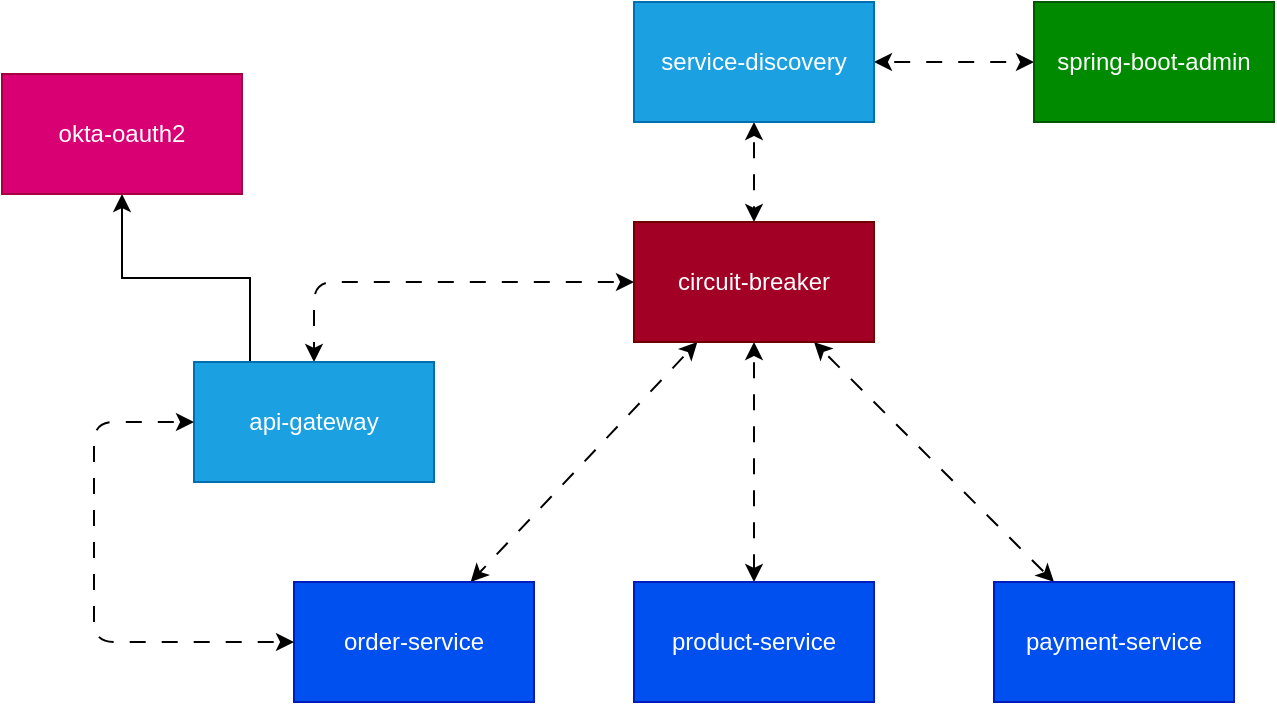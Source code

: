 <mxfile version="20.5.3" type="embed" pages="2"><diagram id="XC-l3KFPmQUoyB61InrK" name="Page-1"><mxGraphModel dx="1213" dy="416" grid="0" gridSize="10" guides="1" tooltips="1" connect="1" arrows="1" fold="1" page="1" pageScale="1" pageWidth="827" pageHeight="1169" math="0" shadow="0"><root><mxCell id="0"/><mxCell id="1" parent="0"/><mxCell id="4" value="" style="edgeStyle=none;html=1;startArrow=classic;startFill=1;flowAnimation=1;strokeColor=default;" parent="1" source="2" target="3" edge="1"><mxGeometry relative="1" as="geometry"/></mxCell><mxCell id="15" value="" style="edgeStyle=none;html=1;dashed=1;dashPattern=8 8;startArrow=classic;startFill=1;endArrow=classic;endFill=1;flowAnimation=1;strokeColor=default;" parent="1" source="2" target="14" edge="1"><mxGeometry relative="1" as="geometry"/></mxCell><mxCell id="2" value="service-discovery" style="rounded=0;whiteSpace=wrap;html=1;fillColor=#1ba1e2;fontColor=#ffffff;strokeColor=#006EAF;" parent="1" vertex="1"><mxGeometry x="370" y="70" width="120" height="60" as="geometry"/></mxCell><mxCell id="6" value="" style="edgeStyle=none;html=1;startArrow=classic;startFill=1;exitX=0;exitY=0.5;exitDx=0;exitDy=0;flowAnimation=1;strokeColor=default;" parent="1" source="3" target="5" edge="1"><mxGeometry relative="1" as="geometry"><Array as="points"><mxPoint x="210" y="210"/></Array></mxGeometry></mxCell><mxCell id="8" value="" style="edgeStyle=none;html=1;startArrow=classic;startFill=1;flowAnimation=1;strokeColor=default;" parent="1" source="3" target="7" edge="1"><mxGeometry relative="1" as="geometry"/></mxCell><mxCell id="10" value="" style="edgeStyle=none;html=1;startArrow=classic;startFill=1;flowAnimation=1;strokeColor=default;" parent="1" source="3" target="9" edge="1"><mxGeometry relative="1" as="geometry"/></mxCell><mxCell id="12" value="" style="edgeStyle=none;html=1;startArrow=classic;startFill=1;flowAnimation=1;strokeColor=default;" parent="1" source="3" target="11" edge="1"><mxGeometry relative="1" as="geometry"/></mxCell><mxCell id="3" value="circuit-breaker" style="whiteSpace=wrap;html=1;rounded=0;fillColor=#a20025;strokeColor=#6F0000;fontColor=#ffffff;treeFolding=0;treeMoving=0;enumerate=0;comic=0;container=0;snapToPoint=0;" parent="1" vertex="1"><mxGeometry x="370" y="180" width="120" height="60" as="geometry"/></mxCell><mxCell id="17" value="" style="edgeStyle=orthogonalEdgeStyle;rounded=0;orthogonalLoop=1;jettySize=auto;html=1;" edge="1" parent="1" source="5" target="16"><mxGeometry relative="1" as="geometry"><Array as="points"><mxPoint x="178" y="208"/><mxPoint x="114" y="208"/></Array></mxGeometry></mxCell><mxCell id="5" value="api-gateway" style="whiteSpace=wrap;html=1;rounded=0;fillColor=#1ba1e2;strokeColor=#006EAF;fontColor=#ffffff;" parent="1" vertex="1"><mxGeometry x="150" y="250" width="120" height="60" as="geometry"/></mxCell><mxCell id="7" value="order-service" style="whiteSpace=wrap;html=1;rounded=0;fillColor=#0050ef;strokeColor=#001DBC;fontColor=#ffffff;" parent="1" vertex="1"><mxGeometry x="200" y="360" width="120" height="60" as="geometry"/></mxCell><mxCell id="9" value="product-service" style="whiteSpace=wrap;html=1;rounded=0;fillColor=#0050ef;strokeColor=#001DBC;fontColor=#ffffff;" parent="1" vertex="1"><mxGeometry x="370" y="360" width="120" height="60" as="geometry"/></mxCell><mxCell id="11" value="payment-service" style="whiteSpace=wrap;html=1;rounded=0;fillColor=#0050ef;strokeColor=#001DBC;fontColor=#ffffff;" parent="1" vertex="1"><mxGeometry x="550" y="360" width="120" height="60" as="geometry"/></mxCell><mxCell id="13" value="" style="endArrow=classic;dashed=1;html=1;entryX=0;entryY=0.5;entryDx=0;entryDy=0;exitX=0;exitY=0.5;exitDx=0;exitDy=0;startArrow=classic;startFill=1;endFill=1;flowAnimation=1;dashPattern=8 8;strokeColor=default;" parent="1" source="5" target="7" edge="1"><mxGeometry width="50" height="50" relative="1" as="geometry"><mxPoint x="440" y="310" as="sourcePoint"/><mxPoint x="490" y="260" as="targetPoint"/><Array as="points"><mxPoint x="100" y="280"/><mxPoint x="100" y="390"/></Array></mxGeometry></mxCell><mxCell id="14" value="spring-boot-admin" style="rounded=0;whiteSpace=wrap;html=1;fillColor=#008a00;fontColor=#ffffff;strokeColor=#005700;" parent="1" vertex="1"><mxGeometry x="570" y="70" width="120" height="60" as="geometry"/></mxCell><mxCell id="16" value="okta-oauth2" style="whiteSpace=wrap;html=1;fillColor=#d80073;strokeColor=#A50040;rounded=0;fontColor=#ffffff;" vertex="1" parent="1"><mxGeometry x="54" y="106" width="120" height="60" as="geometry"/></mxCell></root></mxGraphModel></diagram><diagram id="rLZSRZBP0UH8TYipqPP0" name="Page-2"><mxGraphModel dx="1288" dy="1133" grid="1" gridSize="10" guides="1" tooltips="1" connect="1" arrows="1" fold="1" page="1" pageScale="1" pageWidth="827" pageHeight="1169" math="0" shadow="0"><root><mxCell id="0"/><mxCell id="1" parent="0"/></root></mxGraphModel></diagram></mxfile>